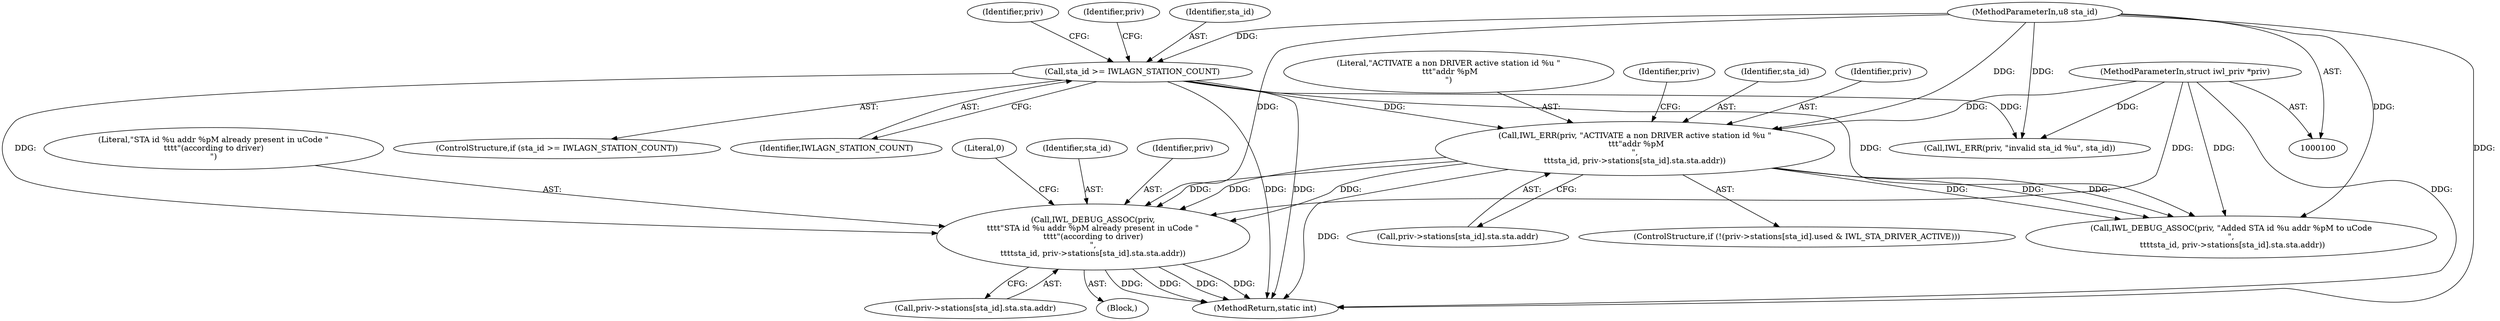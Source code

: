 digraph "0_linux_2da424b0773cea3db47e1e81db71eeebde8269d4_0@array" {
"1000153" [label="(Call,IWL_DEBUG_ASSOC(priv,\n\t\t\t\t\"STA id %u addr %pM already present in uCode \"\n\t\t\t\t\"(according to driver)\n\",\n\t\t\t\tsta_id, priv->stations[sta_id].sta.sta.addr))"];
"1000127" [label="(Call,IWL_ERR(priv, \"ACTIVATE a non DRIVER active station id %u \"\n \t\t\t\"addr %pM\n\",\n\t\t\tsta_id, priv->stations[sta_id].sta.sta.addr))"];
"1000101" [label="(MethodParameterIn,struct iwl_priv *priv)"];
"1000105" [label="(Call,sta_id >= IWLAGN_STATION_COUNT)"];
"1000102" [label="(MethodParameterIn,u8 sta_id)"];
"1000104" [label="(ControlStructure,if (sta_id >= IWLAGN_STATION_COUNT))"];
"1000155" [label="(Literal,\"STA id %u addr %pM already present in uCode \"\n\t\t\t\t\"(according to driver)\n\")"];
"1000153" [label="(Call,IWL_DEBUG_ASSOC(priv,\n\t\t\t\t\"STA id %u addr %pM already present in uCode \"\n\t\t\t\t\"(according to driver)\n\",\n\t\t\t\tsta_id, priv->stations[sta_id].sta.sta.addr))"];
"1000195" [label="(Literal,0)"];
"1000156" [label="(Identifier,sta_id)"];
"1000157" [label="(Call,priv->stations[sta_id].sta.sta.addr)"];
"1000122" [label="(Identifier,priv)"];
"1000127" [label="(Call,IWL_ERR(priv, \"ACTIVATE a non DRIVER active station id %u \"\n \t\t\t\"addr %pM\n\",\n\t\t\tsta_id, priv->stations[sta_id].sta.sta.addr))"];
"1000179" [label="(Call,IWL_DEBUG_ASSOC(priv, \"Added STA id %u addr %pM to uCode\n\",\n \t\t\t\tsta_id, priv->stations[sta_id].sta.sta.addr))"];
"1000152" [label="(Block,)"];
"1000154" [label="(Identifier,priv)"];
"1000106" [label="(Identifier,sta_id)"];
"1000129" [label="(Literal,\"ACTIVATE a non DRIVER active station id %u \"\n \t\t\t\"addr %pM\n\")"];
"1000109" [label="(Call,IWL_ERR(priv, \"invalid sta_id %u\", sta_id))"];
"1000110" [label="(Identifier,priv)"];
"1000147" [label="(Identifier,priv)"];
"1000107" [label="(Identifier,IWLAGN_STATION_COUNT)"];
"1000130" [label="(Identifier,sta_id)"];
"1000116" [label="(ControlStructure,if (!(priv->stations[sta_id].used & IWL_STA_DRIVER_ACTIVE)))"];
"1000102" [label="(MethodParameterIn,u8 sta_id)"];
"1000128" [label="(Identifier,priv)"];
"1000101" [label="(MethodParameterIn,struct iwl_priv *priv)"];
"1000105" [label="(Call,sta_id >= IWLAGN_STATION_COUNT)"];
"1000131" [label="(Call,priv->stations[sta_id].sta.sta.addr)"];
"1000196" [label="(MethodReturn,static int)"];
"1000153" -> "1000152"  [label="AST: "];
"1000153" -> "1000157"  [label="CFG: "];
"1000154" -> "1000153"  [label="AST: "];
"1000155" -> "1000153"  [label="AST: "];
"1000156" -> "1000153"  [label="AST: "];
"1000157" -> "1000153"  [label="AST: "];
"1000195" -> "1000153"  [label="CFG: "];
"1000153" -> "1000196"  [label="DDG: "];
"1000153" -> "1000196"  [label="DDG: "];
"1000153" -> "1000196"  [label="DDG: "];
"1000153" -> "1000196"  [label="DDG: "];
"1000127" -> "1000153"  [label="DDG: "];
"1000127" -> "1000153"  [label="DDG: "];
"1000127" -> "1000153"  [label="DDG: "];
"1000101" -> "1000153"  [label="DDG: "];
"1000105" -> "1000153"  [label="DDG: "];
"1000102" -> "1000153"  [label="DDG: "];
"1000127" -> "1000116"  [label="AST: "];
"1000127" -> "1000131"  [label="CFG: "];
"1000128" -> "1000127"  [label="AST: "];
"1000129" -> "1000127"  [label="AST: "];
"1000130" -> "1000127"  [label="AST: "];
"1000131" -> "1000127"  [label="AST: "];
"1000147" -> "1000127"  [label="CFG: "];
"1000127" -> "1000196"  [label="DDG: "];
"1000101" -> "1000127"  [label="DDG: "];
"1000105" -> "1000127"  [label="DDG: "];
"1000102" -> "1000127"  [label="DDG: "];
"1000127" -> "1000179"  [label="DDG: "];
"1000127" -> "1000179"  [label="DDG: "];
"1000127" -> "1000179"  [label="DDG: "];
"1000101" -> "1000100"  [label="AST: "];
"1000101" -> "1000196"  [label="DDG: "];
"1000101" -> "1000109"  [label="DDG: "];
"1000101" -> "1000179"  [label="DDG: "];
"1000105" -> "1000104"  [label="AST: "];
"1000105" -> "1000107"  [label="CFG: "];
"1000106" -> "1000105"  [label="AST: "];
"1000107" -> "1000105"  [label="AST: "];
"1000110" -> "1000105"  [label="CFG: "];
"1000122" -> "1000105"  [label="CFG: "];
"1000105" -> "1000196"  [label="DDG: "];
"1000105" -> "1000196"  [label="DDG: "];
"1000102" -> "1000105"  [label="DDG: "];
"1000105" -> "1000109"  [label="DDG: "];
"1000105" -> "1000179"  [label="DDG: "];
"1000102" -> "1000100"  [label="AST: "];
"1000102" -> "1000196"  [label="DDG: "];
"1000102" -> "1000109"  [label="DDG: "];
"1000102" -> "1000179"  [label="DDG: "];
}
